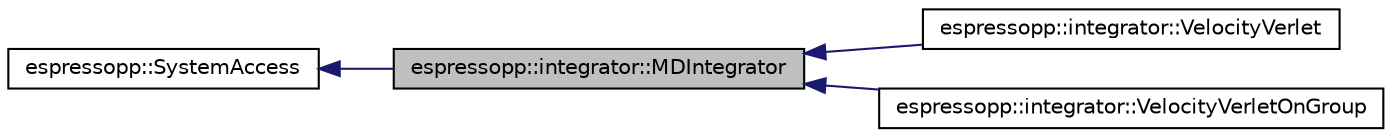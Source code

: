 digraph G
{
  edge [fontname="Helvetica",fontsize="10",labelfontname="Helvetica",labelfontsize="10"];
  node [fontname="Helvetica",fontsize="10",shape=record];
  rankdir="LR";
  Node1 [label="espressopp::integrator::MDIntegrator",height=0.2,width=0.4,color="black", fillcolor="grey75", style="filled" fontcolor="black"];
  Node2 -> Node1 [dir="back",color="midnightblue",fontsize="10",style="solid",fontname="Helvetica"];
  Node2 [label="espressopp::SystemAccess",height=0.2,width=0.4,color="black", fillcolor="white", style="filled",URL="$classespressopp_1_1SystemAccess.html",tooltip="Common base class for all classes that need access to the system."];
  Node1 -> Node3 [dir="back",color="midnightblue",fontsize="10",style="solid",fontname="Helvetica"];
  Node3 [label="espressopp::integrator::VelocityVerlet",height=0.2,width=0.4,color="black", fillcolor="white", style="filled",URL="$classespressopp_1_1integrator_1_1VelocityVerlet.html",tooltip="Velocity Verlet Integrator."];
  Node1 -> Node4 [dir="back",color="midnightblue",fontsize="10",style="solid",fontname="Helvetica"];
  Node4 [label="espressopp::integrator::VelocityVerletOnGroup",height=0.2,width=0.4,color="black", fillcolor="white", style="filled",URL="$classespressopp_1_1integrator_1_1VelocityVerletOnGroup.html",tooltip="Velocity Verlet Integrator."];
}
